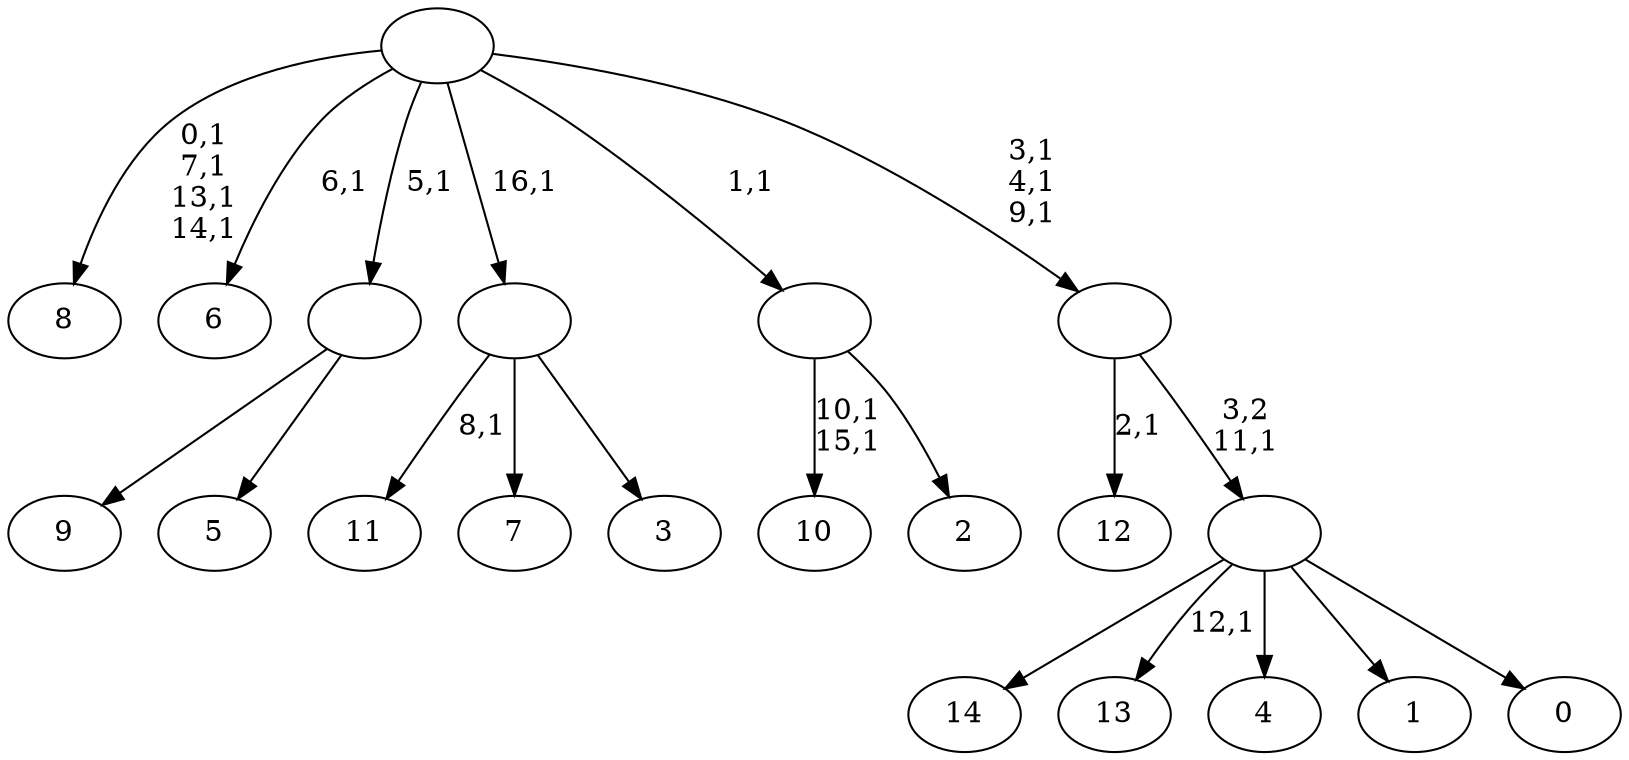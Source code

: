 digraph T {
	32 [label="14"]
	31 [label="13"]
	29 [label="12"]
	27 [label="11"]
	25 [label="10"]
	22 [label="9"]
	21 [label="8"]
	16 [label="7"]
	15 [label="6"]
	13 [label="5"]
	12 [label=""]
	11 [label="4"]
	10 [label="3"]
	9 [label=""]
	8 [label="2"]
	7 [label=""]
	6 [label="1"]
	5 [label="0"]
	4 [label=""]
	3 [label=""]
	0 [label=""]
	12 -> 22 [label=""]
	12 -> 13 [label=""]
	9 -> 27 [label="8,1"]
	9 -> 16 [label=""]
	9 -> 10 [label=""]
	7 -> 25 [label="10,1\n15,1"]
	7 -> 8 [label=""]
	4 -> 31 [label="12,1"]
	4 -> 32 [label=""]
	4 -> 11 [label=""]
	4 -> 6 [label=""]
	4 -> 5 [label=""]
	3 -> 29 [label="2,1"]
	3 -> 4 [label="3,2\n11,1"]
	0 -> 3 [label="3,1\n4,1\n9,1"]
	0 -> 15 [label="6,1"]
	0 -> 21 [label="0,1\n7,1\n13,1\n14,1"]
	0 -> 12 [label="5,1"]
	0 -> 9 [label="16,1"]
	0 -> 7 [label="1,1"]
}
